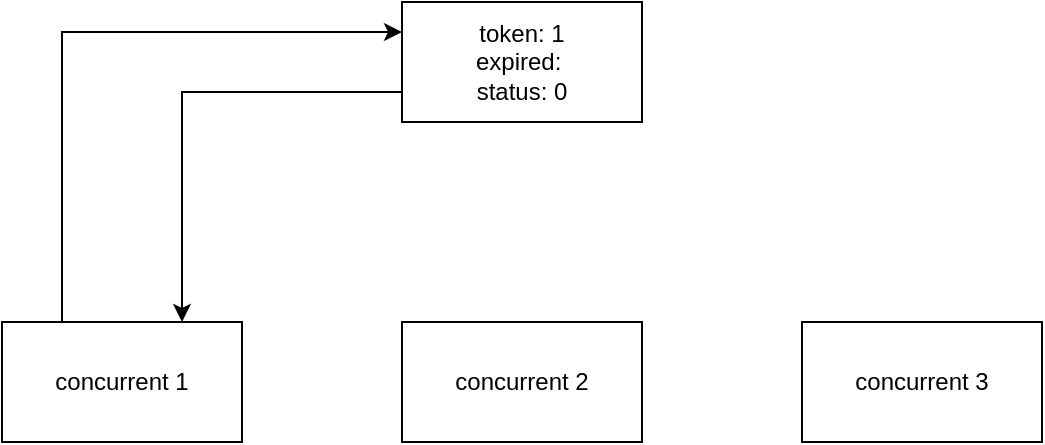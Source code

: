 <mxfile>
    <diagram id="rXC3DhKe2Mm1Do2He5CS" name="Page-1">
        <mxGraphModel dx="798" dy="444" grid="1" gridSize="10" guides="1" tooltips="1" connect="1" arrows="1" fold="1" page="1" pageScale="1" pageWidth="827" pageHeight="1169" math="0" shadow="0">
            <root>
                <mxCell id="0"/>
                <mxCell id="1" parent="0"/>
                <mxCell id="7" style="edgeStyle=orthogonalEdgeStyle;rounded=0;orthogonalLoop=1;jettySize=auto;html=1;exitX=0;exitY=0.75;exitDx=0;exitDy=0;entryX=0.75;entryY=0;entryDx=0;entryDy=0;" edge="1" parent="1" source="2" target="3">
                    <mxGeometry relative="1" as="geometry"/>
                </mxCell>
                <mxCell id="2" value="token: 1&lt;br&gt;expired:&amp;nbsp;&lt;br&gt;status: 0" style="rounded=0;whiteSpace=wrap;html=1;" vertex="1" parent="1">
                    <mxGeometry x="320" y="40" width="120" height="60" as="geometry"/>
                </mxCell>
                <mxCell id="6" style="edgeStyle=orthogonalEdgeStyle;rounded=0;orthogonalLoop=1;jettySize=auto;html=1;exitX=0.25;exitY=0;exitDx=0;exitDy=0;entryX=0;entryY=0.25;entryDx=0;entryDy=0;" edge="1" parent="1" source="3" target="2">
                    <mxGeometry relative="1" as="geometry"/>
                </mxCell>
                <mxCell id="3" value="concurrent 1" style="rounded=0;whiteSpace=wrap;html=1;" vertex="1" parent="1">
                    <mxGeometry x="120" y="200" width="120" height="60" as="geometry"/>
                </mxCell>
                <mxCell id="4" value="&lt;span&gt;concurrent 2&lt;/span&gt;" style="rounded=0;whiteSpace=wrap;html=1;" vertex="1" parent="1">
                    <mxGeometry x="320" y="200" width="120" height="60" as="geometry"/>
                </mxCell>
                <mxCell id="5" value="&lt;span&gt;concurrent 3&lt;/span&gt;" style="rounded=0;whiteSpace=wrap;html=1;" vertex="1" parent="1">
                    <mxGeometry x="520" y="200" width="120" height="60" as="geometry"/>
                </mxCell>
            </root>
        </mxGraphModel>
    </diagram>
</mxfile>